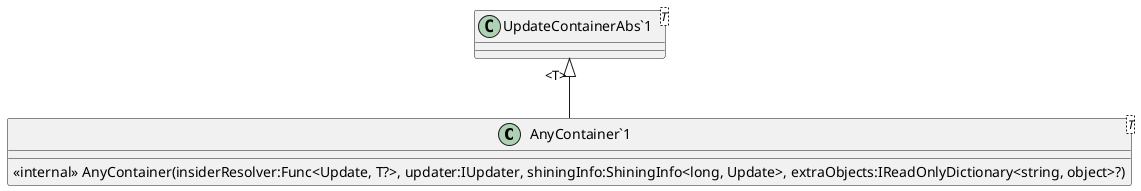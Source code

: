 @startuml
class "AnyContainer`1"<T> {
    <<internal>> AnyContainer(insiderResolver:Func<Update, T?>, updater:IUpdater, shiningInfo:ShiningInfo<long, Update>, extraObjects:IReadOnlyDictionary<string, object>?)
}
class "UpdateContainerAbs`1"<T> {
}
"UpdateContainerAbs`1" "<T>" <|-- "AnyContainer`1"
@enduml
